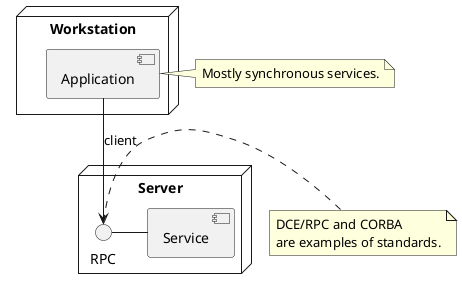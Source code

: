 @startuml

node "Workstation" {
    [Application]
}

node "Server" {
    RPC - [Service]
}

Application --> RPC: client

note left of Application
  Mostly synchronous services.
end note

note left of RPC
  DCE/RPC and CORBA
  are examples of standards.
end note


@enduml